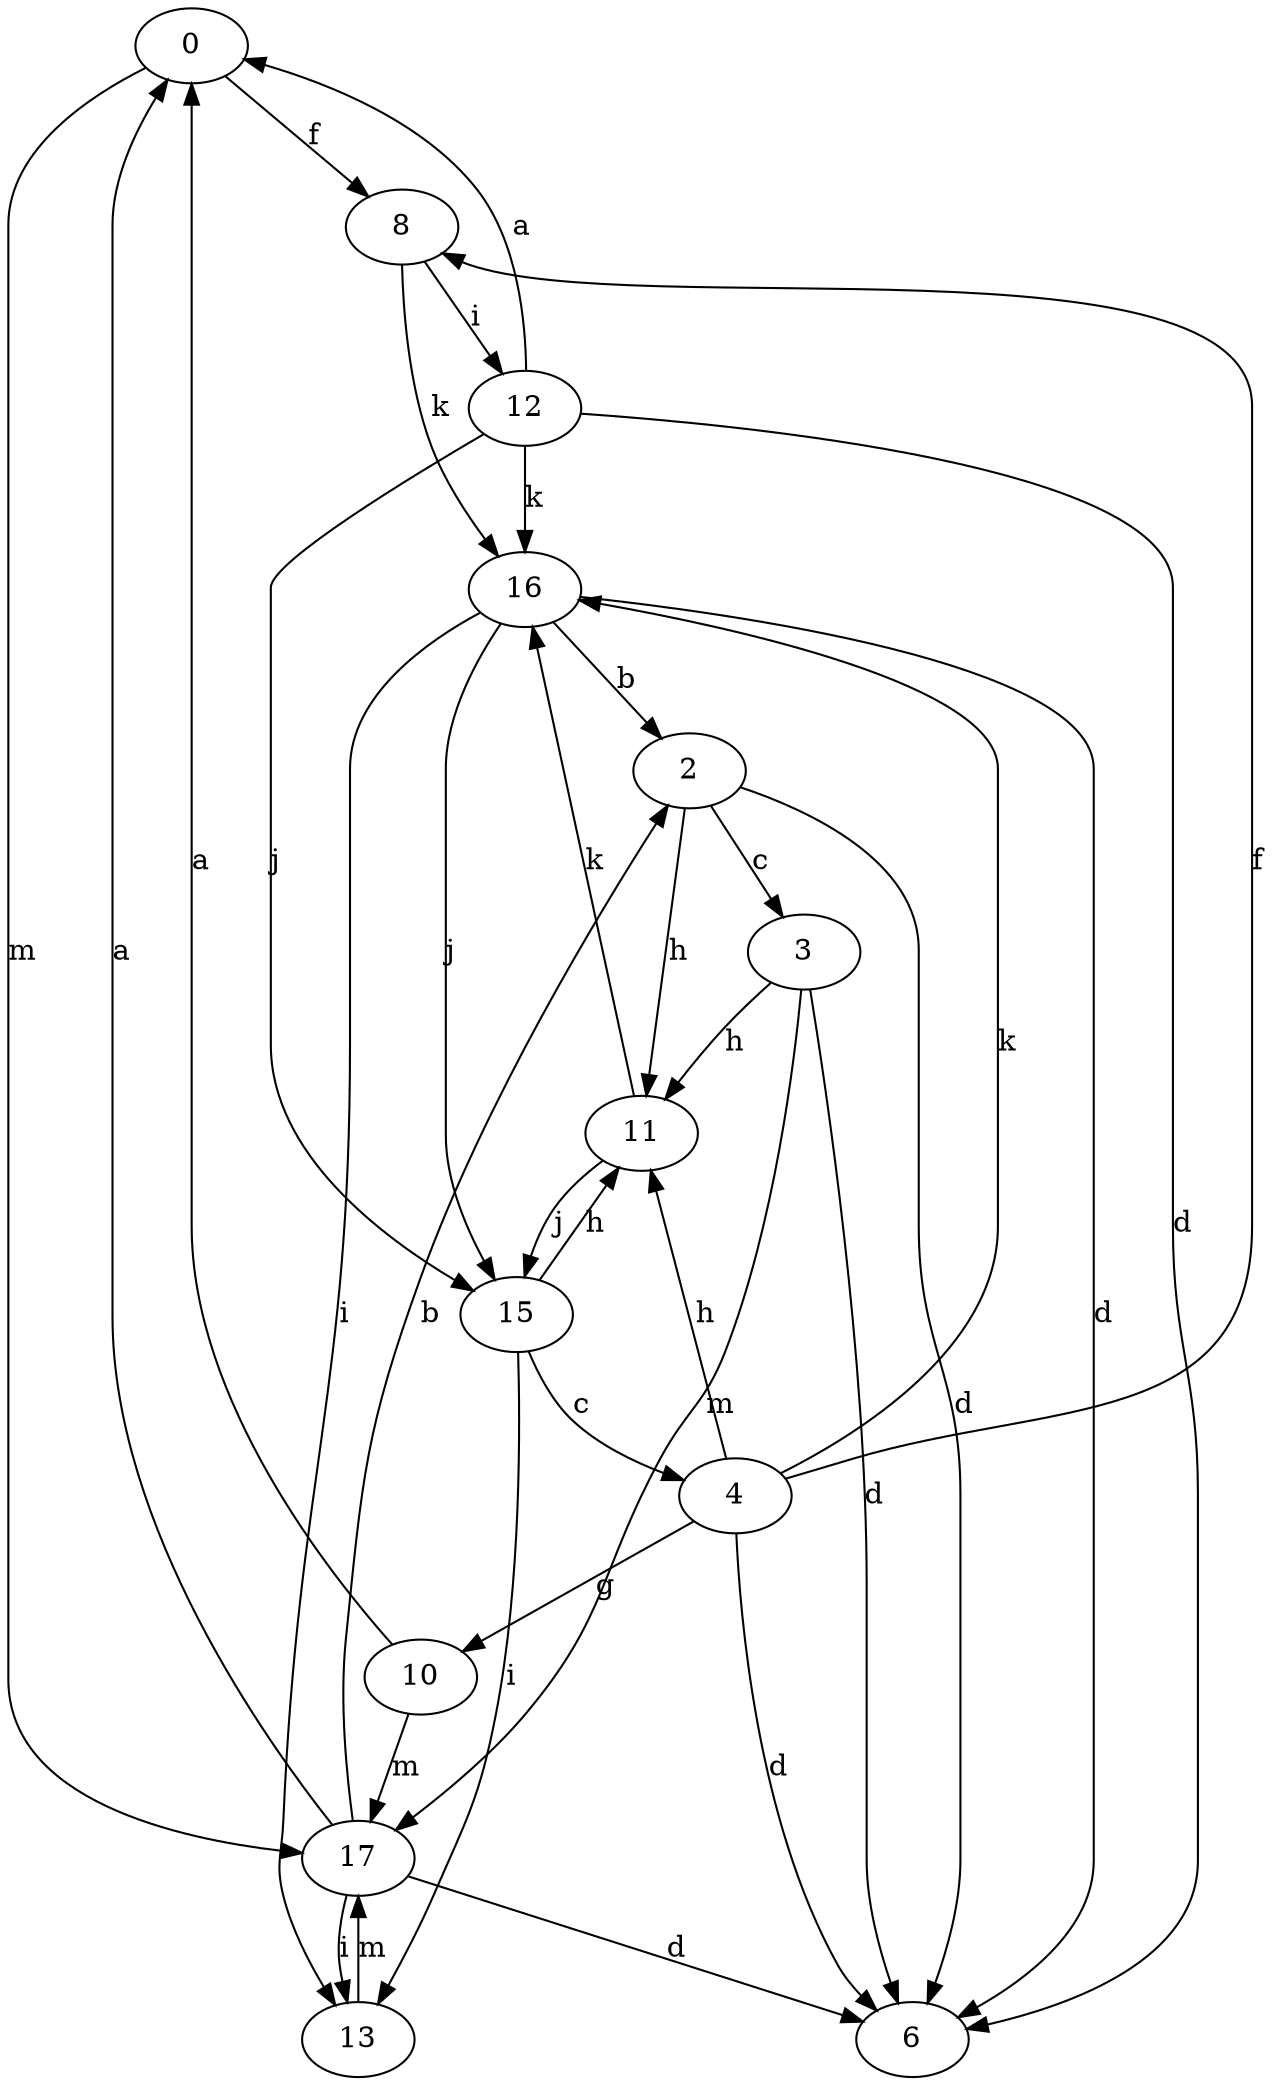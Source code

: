 strict digraph  {
0;
2;
3;
4;
6;
8;
10;
11;
12;
13;
15;
16;
17;
0 -> 8  [label=f];
0 -> 17  [label=m];
2 -> 3  [label=c];
2 -> 6  [label=d];
2 -> 11  [label=h];
3 -> 6  [label=d];
3 -> 11  [label=h];
3 -> 17  [label=m];
4 -> 6  [label=d];
4 -> 8  [label=f];
4 -> 10  [label=g];
4 -> 11  [label=h];
4 -> 16  [label=k];
8 -> 12  [label=i];
8 -> 16  [label=k];
10 -> 0  [label=a];
10 -> 17  [label=m];
11 -> 15  [label=j];
11 -> 16  [label=k];
12 -> 0  [label=a];
12 -> 6  [label=d];
12 -> 15  [label=j];
12 -> 16  [label=k];
13 -> 17  [label=m];
15 -> 4  [label=c];
15 -> 11  [label=h];
15 -> 13  [label=i];
16 -> 2  [label=b];
16 -> 6  [label=d];
16 -> 13  [label=i];
16 -> 15  [label=j];
17 -> 0  [label=a];
17 -> 2  [label=b];
17 -> 6  [label=d];
17 -> 13  [label=i];
}
